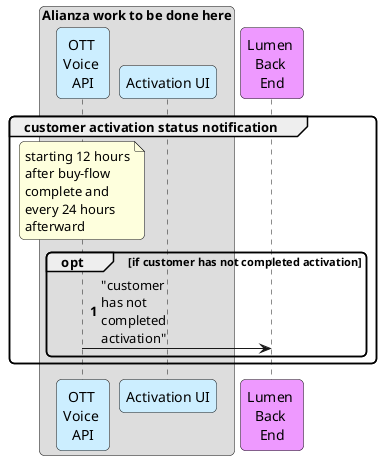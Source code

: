 @startuml
'https://plantuml.com/sequence-diagram

autonumber

'skinparam ParticipantPadding 20
skinparam ParticipantMaxSize 100
skinparam BoxMargin 10
skinparam maxmessagesize 85
skinparam RoundCorner 10

box Alianza work to be done here
    participant "OTT \nVoice \nAPI" as ottapi #cceeff
    participant "Activation UI" as eup #cceeff
end box
participant "Lumen \nBack \nEnd" as lsfc #ee99ff

group customer activation status notification
    note over ottapi
        starting 12 hours
        after buy-flow
        complete and
        every 24 hours
        afterward
    end note
    opt if customer has not completed activation
        ottapi -> lsfc: "customer has not completed activation"
    end
end

@enduml